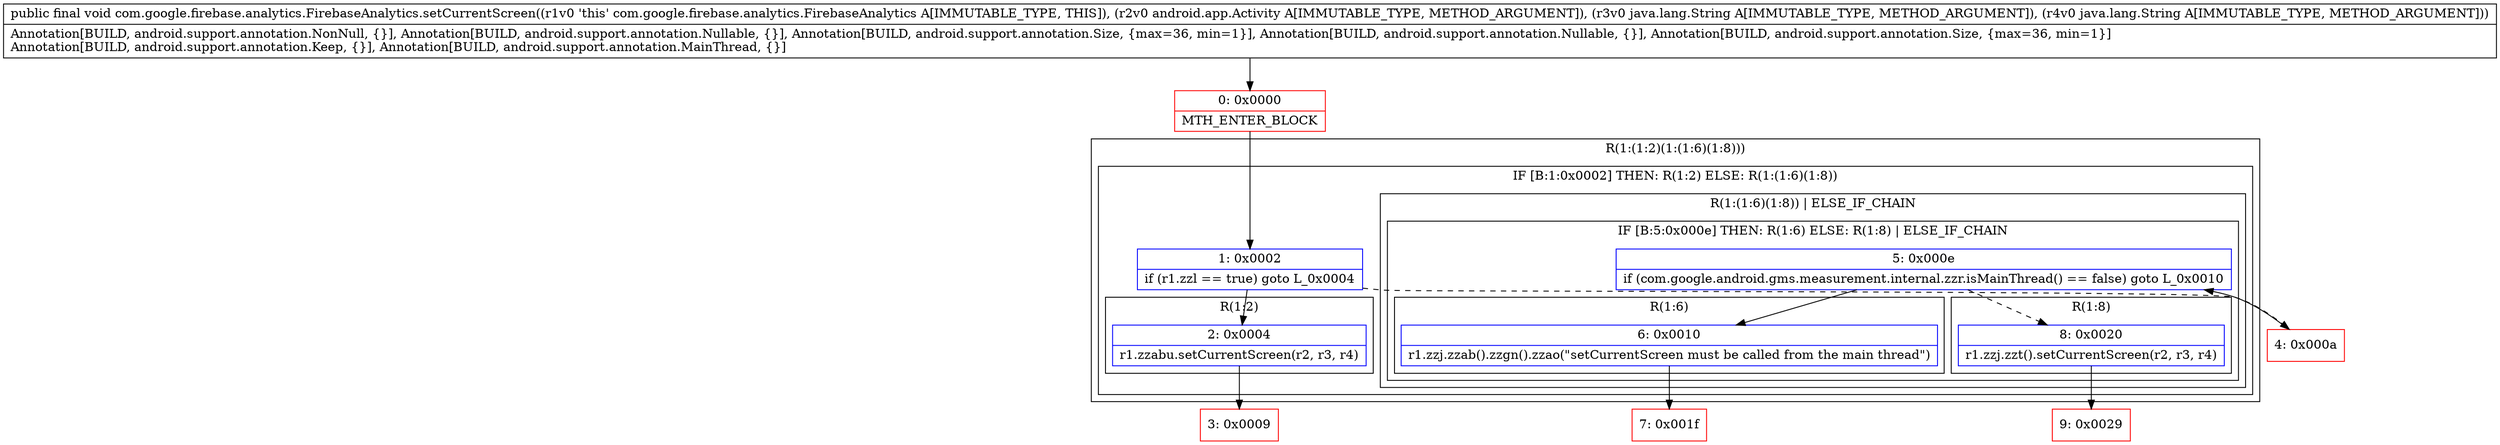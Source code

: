 digraph "CFG forcom.google.firebase.analytics.FirebaseAnalytics.setCurrentScreen(Landroid\/app\/Activity;Ljava\/lang\/String;Ljava\/lang\/String;)V" {
subgraph cluster_Region_369115935 {
label = "R(1:(1:2)(1:(1:6)(1:8)))";
node [shape=record,color=blue];
subgraph cluster_IfRegion_1177594547 {
label = "IF [B:1:0x0002] THEN: R(1:2) ELSE: R(1:(1:6)(1:8))";
node [shape=record,color=blue];
Node_1 [shape=record,label="{1\:\ 0x0002|if (r1.zzl == true) goto L_0x0004\l}"];
subgraph cluster_Region_133957016 {
label = "R(1:2)";
node [shape=record,color=blue];
Node_2 [shape=record,label="{2\:\ 0x0004|r1.zzabu.setCurrentScreen(r2, r3, r4)\l}"];
}
subgraph cluster_Region_727934283 {
label = "R(1:(1:6)(1:8)) | ELSE_IF_CHAIN\l";
node [shape=record,color=blue];
subgraph cluster_IfRegion_1072677763 {
label = "IF [B:5:0x000e] THEN: R(1:6) ELSE: R(1:8) | ELSE_IF_CHAIN\l";
node [shape=record,color=blue];
Node_5 [shape=record,label="{5\:\ 0x000e|if (com.google.android.gms.measurement.internal.zzr.isMainThread() == false) goto L_0x0010\l}"];
subgraph cluster_Region_2085192703 {
label = "R(1:6)";
node [shape=record,color=blue];
Node_6 [shape=record,label="{6\:\ 0x0010|r1.zzj.zzab().zzgn().zzao(\"setCurrentScreen must be called from the main thread\")\l}"];
}
subgraph cluster_Region_461281579 {
label = "R(1:8)";
node [shape=record,color=blue];
Node_8 [shape=record,label="{8\:\ 0x0020|r1.zzj.zzt().setCurrentScreen(r2, r3, r4)\l}"];
}
}
}
}
}
Node_0 [shape=record,color=red,label="{0\:\ 0x0000|MTH_ENTER_BLOCK\l}"];
Node_3 [shape=record,color=red,label="{3\:\ 0x0009}"];
Node_4 [shape=record,color=red,label="{4\:\ 0x000a}"];
Node_7 [shape=record,color=red,label="{7\:\ 0x001f}"];
Node_9 [shape=record,color=red,label="{9\:\ 0x0029}"];
MethodNode[shape=record,label="{public final void com.google.firebase.analytics.FirebaseAnalytics.setCurrentScreen((r1v0 'this' com.google.firebase.analytics.FirebaseAnalytics A[IMMUTABLE_TYPE, THIS]), (r2v0 android.app.Activity A[IMMUTABLE_TYPE, METHOD_ARGUMENT]), (r3v0 java.lang.String A[IMMUTABLE_TYPE, METHOD_ARGUMENT]), (r4v0 java.lang.String A[IMMUTABLE_TYPE, METHOD_ARGUMENT]))  | Annotation[BUILD, android.support.annotation.NonNull, \{\}], Annotation[BUILD, android.support.annotation.Nullable, \{\}], Annotation[BUILD, android.support.annotation.Size, \{max=36, min=1\}], Annotation[BUILD, android.support.annotation.Nullable, \{\}], Annotation[BUILD, android.support.annotation.Size, \{max=36, min=1\}]\lAnnotation[BUILD, android.support.annotation.Keep, \{\}], Annotation[BUILD, android.support.annotation.MainThread, \{\}]\l}"];
MethodNode -> Node_0;
Node_1 -> Node_2;
Node_1 -> Node_4[style=dashed];
Node_2 -> Node_3;
Node_5 -> Node_6;
Node_5 -> Node_8[style=dashed];
Node_6 -> Node_7;
Node_8 -> Node_9;
Node_0 -> Node_1;
Node_4 -> Node_5;
}

